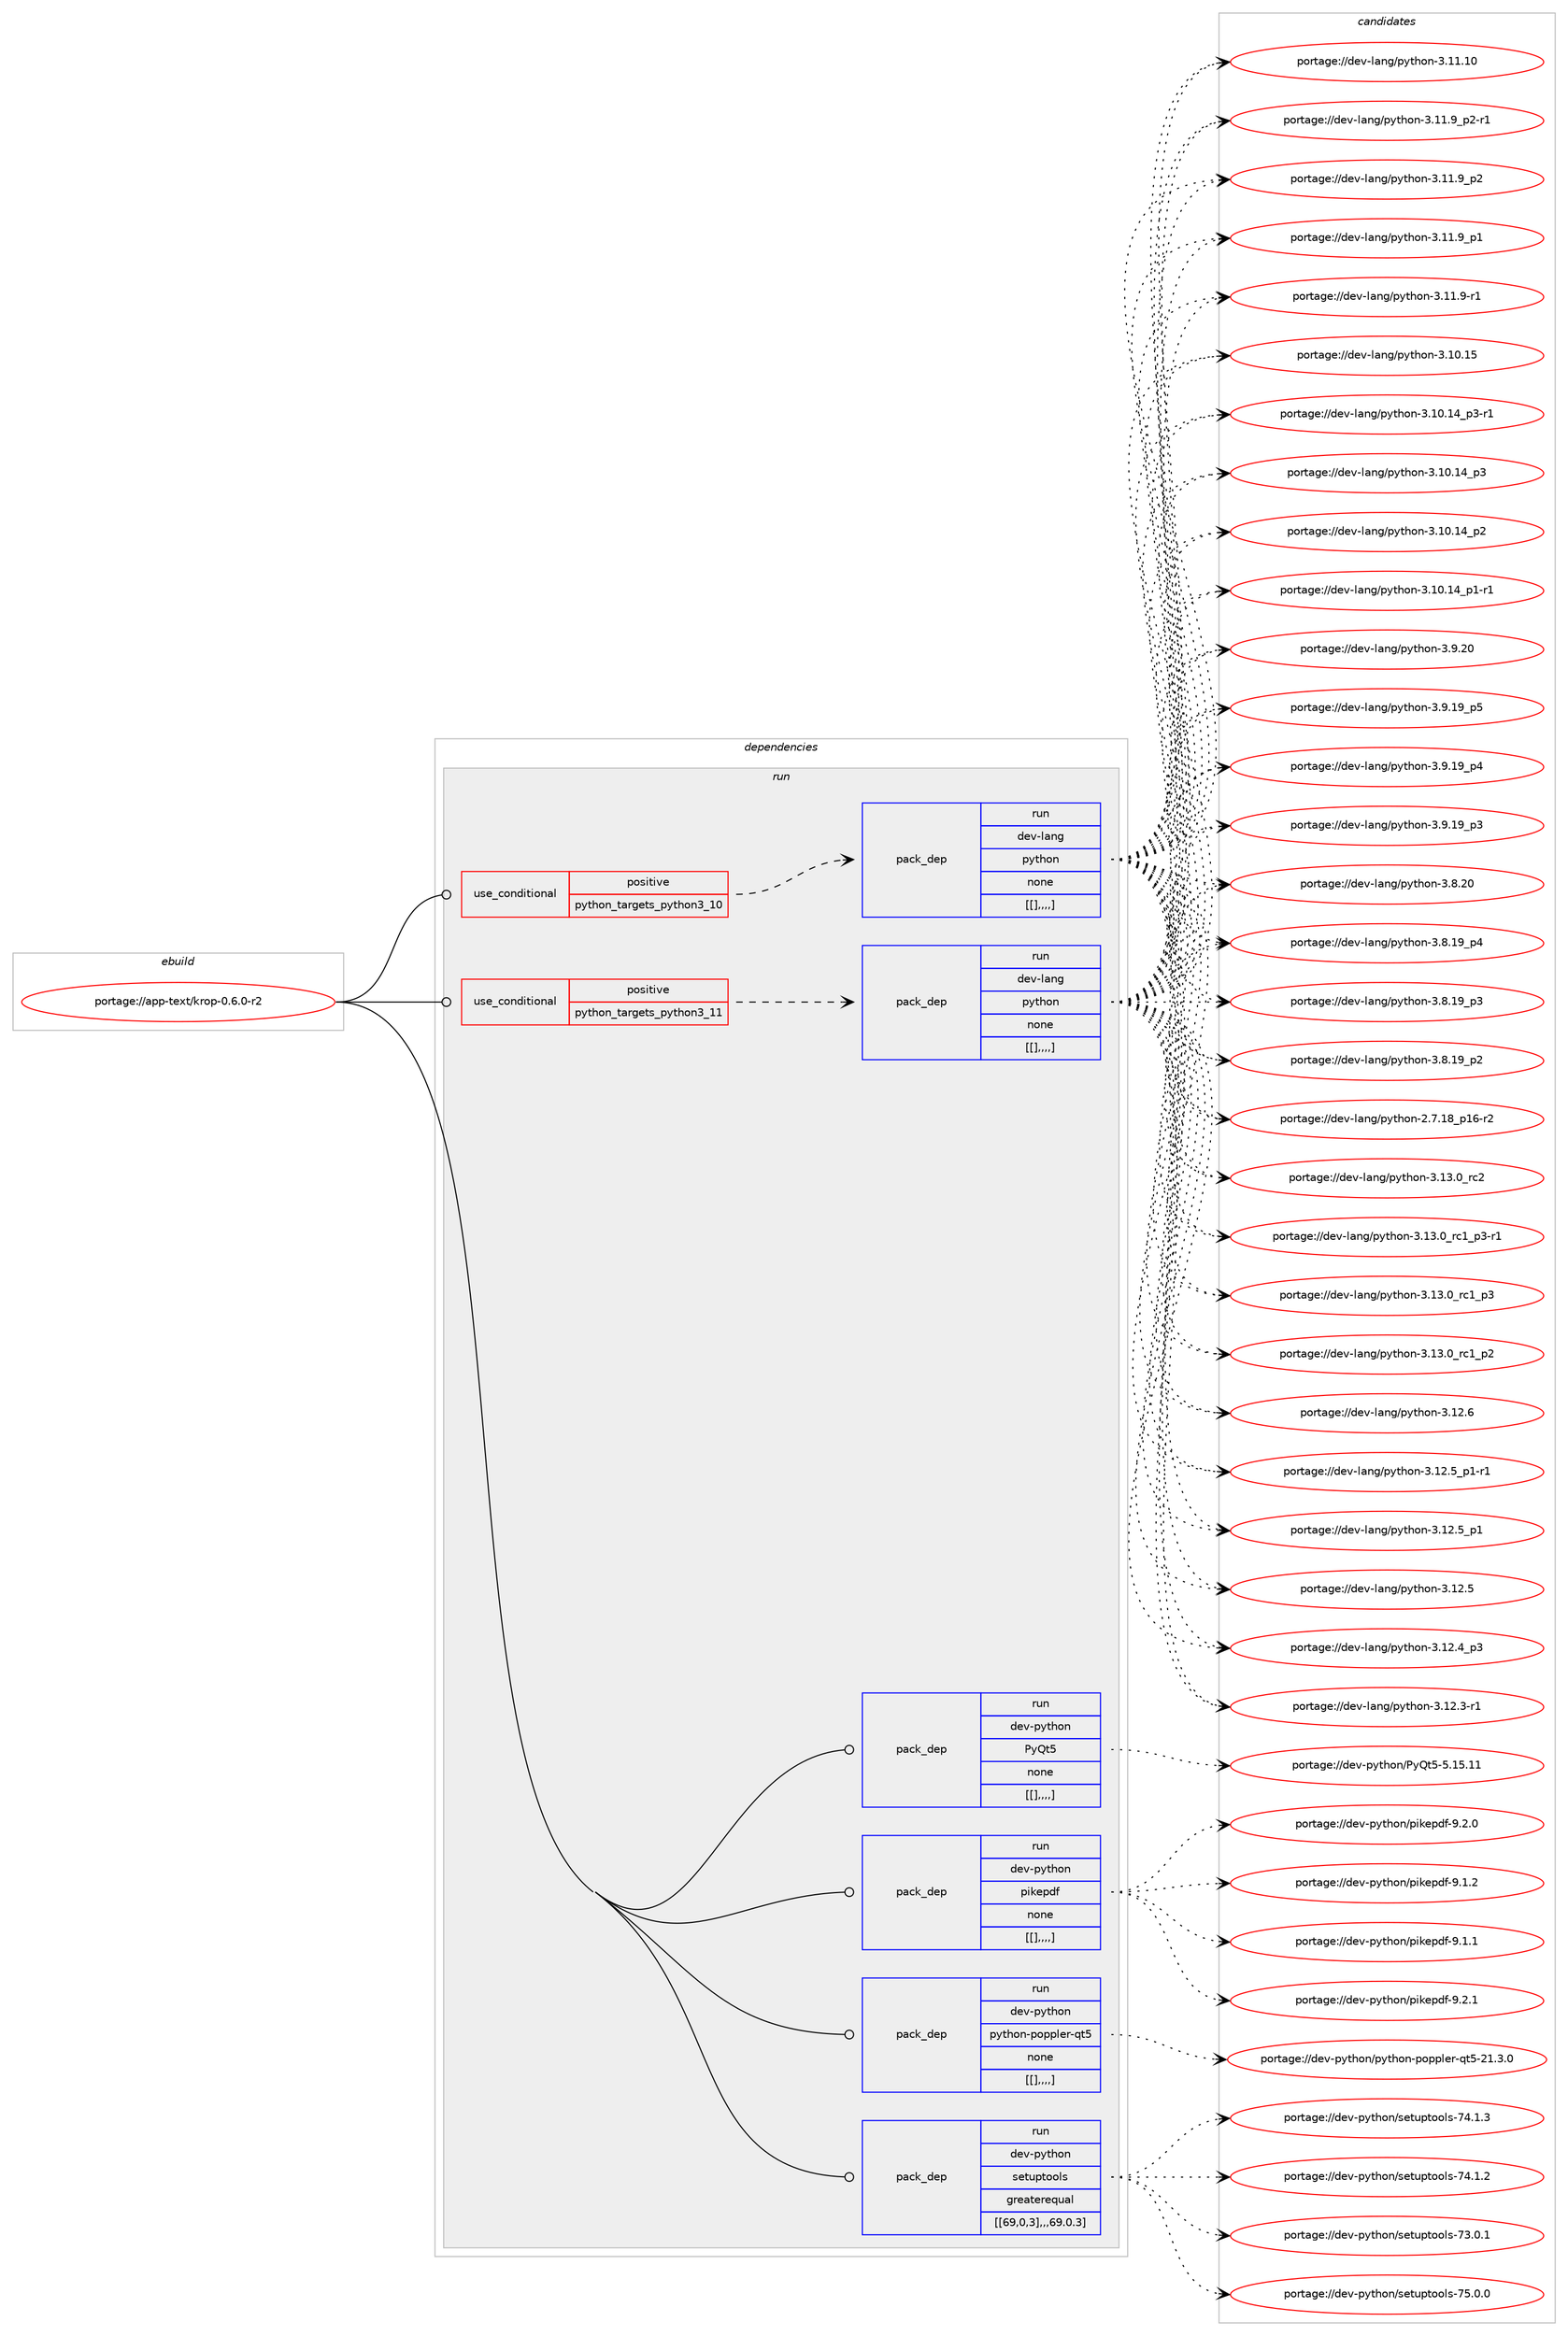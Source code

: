 digraph prolog {

# *************
# Graph options
# *************

newrank=true;
concentrate=true;
compound=true;
graph [rankdir=LR,fontname=Helvetica,fontsize=10,ranksep=1.5];#, ranksep=2.5, nodesep=0.2];
edge  [arrowhead=vee];
node  [fontname=Helvetica,fontsize=10];

# **********
# The ebuild
# **********

subgraph cluster_leftcol {
color=gray;
label=<<i>ebuild</i>>;
id [label="portage://app-text/krop-0.6.0-r2", color=red, width=4, href="../app-text/krop-0.6.0-r2.svg"];
}

# ****************
# The dependencies
# ****************

subgraph cluster_midcol {
color=gray;
label=<<i>dependencies</i>>;
subgraph cluster_compile {
fillcolor="#eeeeee";
style=filled;
label=<<i>compile</i>>;
}
subgraph cluster_compileandrun {
fillcolor="#eeeeee";
style=filled;
label=<<i>compile and run</i>>;
}
subgraph cluster_run {
fillcolor="#eeeeee";
style=filled;
label=<<i>run</i>>;
subgraph cond15353 {
dependency56265 [label=<<TABLE BORDER="0" CELLBORDER="1" CELLSPACING="0" CELLPADDING="4"><TR><TD ROWSPAN="3" CELLPADDING="10">use_conditional</TD></TR><TR><TD>positive</TD></TR><TR><TD>python_targets_python3_10</TD></TR></TABLE>>, shape=none, color=red];
subgraph pack40416 {
dependency56266 [label=<<TABLE BORDER="0" CELLBORDER="1" CELLSPACING="0" CELLPADDING="4" WIDTH="220"><TR><TD ROWSPAN="6" CELLPADDING="30">pack_dep</TD></TR><TR><TD WIDTH="110">run</TD></TR><TR><TD>dev-lang</TD></TR><TR><TD>python</TD></TR><TR><TD>none</TD></TR><TR><TD>[[],,,,]</TD></TR></TABLE>>, shape=none, color=blue];
}
dependency56265:e -> dependency56266:w [weight=20,style="dashed",arrowhead="vee"];
}
id:e -> dependency56265:w [weight=20,style="solid",arrowhead="odot"];
subgraph cond15354 {
dependency56267 [label=<<TABLE BORDER="0" CELLBORDER="1" CELLSPACING="0" CELLPADDING="4"><TR><TD ROWSPAN="3" CELLPADDING="10">use_conditional</TD></TR><TR><TD>positive</TD></TR><TR><TD>python_targets_python3_11</TD></TR></TABLE>>, shape=none, color=red];
subgraph pack40417 {
dependency56268 [label=<<TABLE BORDER="0" CELLBORDER="1" CELLSPACING="0" CELLPADDING="4" WIDTH="220"><TR><TD ROWSPAN="6" CELLPADDING="30">pack_dep</TD></TR><TR><TD WIDTH="110">run</TD></TR><TR><TD>dev-lang</TD></TR><TR><TD>python</TD></TR><TR><TD>none</TD></TR><TR><TD>[[],,,,]</TD></TR></TABLE>>, shape=none, color=blue];
}
dependency56267:e -> dependency56268:w [weight=20,style="dashed",arrowhead="vee"];
}
id:e -> dependency56267:w [weight=20,style="solid",arrowhead="odot"];
subgraph pack40418 {
dependency56269 [label=<<TABLE BORDER="0" CELLBORDER="1" CELLSPACING="0" CELLPADDING="4" WIDTH="220"><TR><TD ROWSPAN="6" CELLPADDING="30">pack_dep</TD></TR><TR><TD WIDTH="110">run</TD></TR><TR><TD>dev-python</TD></TR><TR><TD>PyQt5</TD></TR><TR><TD>none</TD></TR><TR><TD>[[],,,,]</TD></TR></TABLE>>, shape=none, color=blue];
}
id:e -> dependency56269:w [weight=20,style="solid",arrowhead="odot"];
subgraph pack40419 {
dependency56270 [label=<<TABLE BORDER="0" CELLBORDER="1" CELLSPACING="0" CELLPADDING="4" WIDTH="220"><TR><TD ROWSPAN="6" CELLPADDING="30">pack_dep</TD></TR><TR><TD WIDTH="110">run</TD></TR><TR><TD>dev-python</TD></TR><TR><TD>pikepdf</TD></TR><TR><TD>none</TD></TR><TR><TD>[[],,,,]</TD></TR></TABLE>>, shape=none, color=blue];
}
id:e -> dependency56270:w [weight=20,style="solid",arrowhead="odot"];
subgraph pack40420 {
dependency56271 [label=<<TABLE BORDER="0" CELLBORDER="1" CELLSPACING="0" CELLPADDING="4" WIDTH="220"><TR><TD ROWSPAN="6" CELLPADDING="30">pack_dep</TD></TR><TR><TD WIDTH="110">run</TD></TR><TR><TD>dev-python</TD></TR><TR><TD>python-poppler-qt5</TD></TR><TR><TD>none</TD></TR><TR><TD>[[],,,,]</TD></TR></TABLE>>, shape=none, color=blue];
}
id:e -> dependency56271:w [weight=20,style="solid",arrowhead="odot"];
subgraph pack40421 {
dependency56272 [label=<<TABLE BORDER="0" CELLBORDER="1" CELLSPACING="0" CELLPADDING="4" WIDTH="220"><TR><TD ROWSPAN="6" CELLPADDING="30">pack_dep</TD></TR><TR><TD WIDTH="110">run</TD></TR><TR><TD>dev-python</TD></TR><TR><TD>setuptools</TD></TR><TR><TD>greaterequal</TD></TR><TR><TD>[[69,0,3],,,69.0.3]</TD></TR></TABLE>>, shape=none, color=blue];
}
id:e -> dependency56272:w [weight=20,style="solid",arrowhead="odot"];
}
}

# **************
# The candidates
# **************

subgraph cluster_choices {
rank=same;
color=gray;
label=<<i>candidates</i>>;

subgraph choice40416 {
color=black;
nodesep=1;
choice10010111845108971101034711212111610411111045514649514648951149950 [label="portage://dev-lang/python-3.13.0_rc2", color=red, width=4,href="../dev-lang/python-3.13.0_rc2.svg"];
choice1001011184510897110103471121211161041111104551464951464895114994995112514511449 [label="portage://dev-lang/python-3.13.0_rc1_p3-r1", color=red, width=4,href="../dev-lang/python-3.13.0_rc1_p3-r1.svg"];
choice100101118451089711010347112121116104111110455146495146489511499499511251 [label="portage://dev-lang/python-3.13.0_rc1_p3", color=red, width=4,href="../dev-lang/python-3.13.0_rc1_p3.svg"];
choice100101118451089711010347112121116104111110455146495146489511499499511250 [label="portage://dev-lang/python-3.13.0_rc1_p2", color=red, width=4,href="../dev-lang/python-3.13.0_rc1_p2.svg"];
choice10010111845108971101034711212111610411111045514649504654 [label="portage://dev-lang/python-3.12.6", color=red, width=4,href="../dev-lang/python-3.12.6.svg"];
choice1001011184510897110103471121211161041111104551464950465395112494511449 [label="portage://dev-lang/python-3.12.5_p1-r1", color=red, width=4,href="../dev-lang/python-3.12.5_p1-r1.svg"];
choice100101118451089711010347112121116104111110455146495046539511249 [label="portage://dev-lang/python-3.12.5_p1", color=red, width=4,href="../dev-lang/python-3.12.5_p1.svg"];
choice10010111845108971101034711212111610411111045514649504653 [label="portage://dev-lang/python-3.12.5", color=red, width=4,href="../dev-lang/python-3.12.5.svg"];
choice100101118451089711010347112121116104111110455146495046529511251 [label="portage://dev-lang/python-3.12.4_p3", color=red, width=4,href="../dev-lang/python-3.12.4_p3.svg"];
choice100101118451089711010347112121116104111110455146495046514511449 [label="portage://dev-lang/python-3.12.3-r1", color=red, width=4,href="../dev-lang/python-3.12.3-r1.svg"];
choice1001011184510897110103471121211161041111104551464949464948 [label="portage://dev-lang/python-3.11.10", color=red, width=4,href="../dev-lang/python-3.11.10.svg"];
choice1001011184510897110103471121211161041111104551464949465795112504511449 [label="portage://dev-lang/python-3.11.9_p2-r1", color=red, width=4,href="../dev-lang/python-3.11.9_p2-r1.svg"];
choice100101118451089711010347112121116104111110455146494946579511250 [label="portage://dev-lang/python-3.11.9_p2", color=red, width=4,href="../dev-lang/python-3.11.9_p2.svg"];
choice100101118451089711010347112121116104111110455146494946579511249 [label="portage://dev-lang/python-3.11.9_p1", color=red, width=4,href="../dev-lang/python-3.11.9_p1.svg"];
choice100101118451089711010347112121116104111110455146494946574511449 [label="portage://dev-lang/python-3.11.9-r1", color=red, width=4,href="../dev-lang/python-3.11.9-r1.svg"];
choice1001011184510897110103471121211161041111104551464948464953 [label="portage://dev-lang/python-3.10.15", color=red, width=4,href="../dev-lang/python-3.10.15.svg"];
choice100101118451089711010347112121116104111110455146494846495295112514511449 [label="portage://dev-lang/python-3.10.14_p3-r1", color=red, width=4,href="../dev-lang/python-3.10.14_p3-r1.svg"];
choice10010111845108971101034711212111610411111045514649484649529511251 [label="portage://dev-lang/python-3.10.14_p3", color=red, width=4,href="../dev-lang/python-3.10.14_p3.svg"];
choice10010111845108971101034711212111610411111045514649484649529511250 [label="portage://dev-lang/python-3.10.14_p2", color=red, width=4,href="../dev-lang/python-3.10.14_p2.svg"];
choice100101118451089711010347112121116104111110455146494846495295112494511449 [label="portage://dev-lang/python-3.10.14_p1-r1", color=red, width=4,href="../dev-lang/python-3.10.14_p1-r1.svg"];
choice10010111845108971101034711212111610411111045514657465048 [label="portage://dev-lang/python-3.9.20", color=red, width=4,href="../dev-lang/python-3.9.20.svg"];
choice100101118451089711010347112121116104111110455146574649579511253 [label="portage://dev-lang/python-3.9.19_p5", color=red, width=4,href="../dev-lang/python-3.9.19_p5.svg"];
choice100101118451089711010347112121116104111110455146574649579511252 [label="portage://dev-lang/python-3.9.19_p4", color=red, width=4,href="../dev-lang/python-3.9.19_p4.svg"];
choice100101118451089711010347112121116104111110455146574649579511251 [label="portage://dev-lang/python-3.9.19_p3", color=red, width=4,href="../dev-lang/python-3.9.19_p3.svg"];
choice10010111845108971101034711212111610411111045514656465048 [label="portage://dev-lang/python-3.8.20", color=red, width=4,href="../dev-lang/python-3.8.20.svg"];
choice100101118451089711010347112121116104111110455146564649579511252 [label="portage://dev-lang/python-3.8.19_p4", color=red, width=4,href="../dev-lang/python-3.8.19_p4.svg"];
choice100101118451089711010347112121116104111110455146564649579511251 [label="portage://dev-lang/python-3.8.19_p3", color=red, width=4,href="../dev-lang/python-3.8.19_p3.svg"];
choice100101118451089711010347112121116104111110455146564649579511250 [label="portage://dev-lang/python-3.8.19_p2", color=red, width=4,href="../dev-lang/python-3.8.19_p2.svg"];
choice100101118451089711010347112121116104111110455046554649569511249544511450 [label="portage://dev-lang/python-2.7.18_p16-r2", color=red, width=4,href="../dev-lang/python-2.7.18_p16-r2.svg"];
dependency56266:e -> choice10010111845108971101034711212111610411111045514649514648951149950:w [style=dotted,weight="100"];
dependency56266:e -> choice1001011184510897110103471121211161041111104551464951464895114994995112514511449:w [style=dotted,weight="100"];
dependency56266:e -> choice100101118451089711010347112121116104111110455146495146489511499499511251:w [style=dotted,weight="100"];
dependency56266:e -> choice100101118451089711010347112121116104111110455146495146489511499499511250:w [style=dotted,weight="100"];
dependency56266:e -> choice10010111845108971101034711212111610411111045514649504654:w [style=dotted,weight="100"];
dependency56266:e -> choice1001011184510897110103471121211161041111104551464950465395112494511449:w [style=dotted,weight="100"];
dependency56266:e -> choice100101118451089711010347112121116104111110455146495046539511249:w [style=dotted,weight="100"];
dependency56266:e -> choice10010111845108971101034711212111610411111045514649504653:w [style=dotted,weight="100"];
dependency56266:e -> choice100101118451089711010347112121116104111110455146495046529511251:w [style=dotted,weight="100"];
dependency56266:e -> choice100101118451089711010347112121116104111110455146495046514511449:w [style=dotted,weight="100"];
dependency56266:e -> choice1001011184510897110103471121211161041111104551464949464948:w [style=dotted,weight="100"];
dependency56266:e -> choice1001011184510897110103471121211161041111104551464949465795112504511449:w [style=dotted,weight="100"];
dependency56266:e -> choice100101118451089711010347112121116104111110455146494946579511250:w [style=dotted,weight="100"];
dependency56266:e -> choice100101118451089711010347112121116104111110455146494946579511249:w [style=dotted,weight="100"];
dependency56266:e -> choice100101118451089711010347112121116104111110455146494946574511449:w [style=dotted,weight="100"];
dependency56266:e -> choice1001011184510897110103471121211161041111104551464948464953:w [style=dotted,weight="100"];
dependency56266:e -> choice100101118451089711010347112121116104111110455146494846495295112514511449:w [style=dotted,weight="100"];
dependency56266:e -> choice10010111845108971101034711212111610411111045514649484649529511251:w [style=dotted,weight="100"];
dependency56266:e -> choice10010111845108971101034711212111610411111045514649484649529511250:w [style=dotted,weight="100"];
dependency56266:e -> choice100101118451089711010347112121116104111110455146494846495295112494511449:w [style=dotted,weight="100"];
dependency56266:e -> choice10010111845108971101034711212111610411111045514657465048:w [style=dotted,weight="100"];
dependency56266:e -> choice100101118451089711010347112121116104111110455146574649579511253:w [style=dotted,weight="100"];
dependency56266:e -> choice100101118451089711010347112121116104111110455146574649579511252:w [style=dotted,weight="100"];
dependency56266:e -> choice100101118451089711010347112121116104111110455146574649579511251:w [style=dotted,weight="100"];
dependency56266:e -> choice10010111845108971101034711212111610411111045514656465048:w [style=dotted,weight="100"];
dependency56266:e -> choice100101118451089711010347112121116104111110455146564649579511252:w [style=dotted,weight="100"];
dependency56266:e -> choice100101118451089711010347112121116104111110455146564649579511251:w [style=dotted,weight="100"];
dependency56266:e -> choice100101118451089711010347112121116104111110455146564649579511250:w [style=dotted,weight="100"];
dependency56266:e -> choice100101118451089711010347112121116104111110455046554649569511249544511450:w [style=dotted,weight="100"];
}
subgraph choice40417 {
color=black;
nodesep=1;
choice10010111845108971101034711212111610411111045514649514648951149950 [label="portage://dev-lang/python-3.13.0_rc2", color=red, width=4,href="../dev-lang/python-3.13.0_rc2.svg"];
choice1001011184510897110103471121211161041111104551464951464895114994995112514511449 [label="portage://dev-lang/python-3.13.0_rc1_p3-r1", color=red, width=4,href="../dev-lang/python-3.13.0_rc1_p3-r1.svg"];
choice100101118451089711010347112121116104111110455146495146489511499499511251 [label="portage://dev-lang/python-3.13.0_rc1_p3", color=red, width=4,href="../dev-lang/python-3.13.0_rc1_p3.svg"];
choice100101118451089711010347112121116104111110455146495146489511499499511250 [label="portage://dev-lang/python-3.13.0_rc1_p2", color=red, width=4,href="../dev-lang/python-3.13.0_rc1_p2.svg"];
choice10010111845108971101034711212111610411111045514649504654 [label="portage://dev-lang/python-3.12.6", color=red, width=4,href="../dev-lang/python-3.12.6.svg"];
choice1001011184510897110103471121211161041111104551464950465395112494511449 [label="portage://dev-lang/python-3.12.5_p1-r1", color=red, width=4,href="../dev-lang/python-3.12.5_p1-r1.svg"];
choice100101118451089711010347112121116104111110455146495046539511249 [label="portage://dev-lang/python-3.12.5_p1", color=red, width=4,href="../dev-lang/python-3.12.5_p1.svg"];
choice10010111845108971101034711212111610411111045514649504653 [label="portage://dev-lang/python-3.12.5", color=red, width=4,href="../dev-lang/python-3.12.5.svg"];
choice100101118451089711010347112121116104111110455146495046529511251 [label="portage://dev-lang/python-3.12.4_p3", color=red, width=4,href="../dev-lang/python-3.12.4_p3.svg"];
choice100101118451089711010347112121116104111110455146495046514511449 [label="portage://dev-lang/python-3.12.3-r1", color=red, width=4,href="../dev-lang/python-3.12.3-r1.svg"];
choice1001011184510897110103471121211161041111104551464949464948 [label="portage://dev-lang/python-3.11.10", color=red, width=4,href="../dev-lang/python-3.11.10.svg"];
choice1001011184510897110103471121211161041111104551464949465795112504511449 [label="portage://dev-lang/python-3.11.9_p2-r1", color=red, width=4,href="../dev-lang/python-3.11.9_p2-r1.svg"];
choice100101118451089711010347112121116104111110455146494946579511250 [label="portage://dev-lang/python-3.11.9_p2", color=red, width=4,href="../dev-lang/python-3.11.9_p2.svg"];
choice100101118451089711010347112121116104111110455146494946579511249 [label="portage://dev-lang/python-3.11.9_p1", color=red, width=4,href="../dev-lang/python-3.11.9_p1.svg"];
choice100101118451089711010347112121116104111110455146494946574511449 [label="portage://dev-lang/python-3.11.9-r1", color=red, width=4,href="../dev-lang/python-3.11.9-r1.svg"];
choice1001011184510897110103471121211161041111104551464948464953 [label="portage://dev-lang/python-3.10.15", color=red, width=4,href="../dev-lang/python-3.10.15.svg"];
choice100101118451089711010347112121116104111110455146494846495295112514511449 [label="portage://dev-lang/python-3.10.14_p3-r1", color=red, width=4,href="../dev-lang/python-3.10.14_p3-r1.svg"];
choice10010111845108971101034711212111610411111045514649484649529511251 [label="portage://dev-lang/python-3.10.14_p3", color=red, width=4,href="../dev-lang/python-3.10.14_p3.svg"];
choice10010111845108971101034711212111610411111045514649484649529511250 [label="portage://dev-lang/python-3.10.14_p2", color=red, width=4,href="../dev-lang/python-3.10.14_p2.svg"];
choice100101118451089711010347112121116104111110455146494846495295112494511449 [label="portage://dev-lang/python-3.10.14_p1-r1", color=red, width=4,href="../dev-lang/python-3.10.14_p1-r1.svg"];
choice10010111845108971101034711212111610411111045514657465048 [label="portage://dev-lang/python-3.9.20", color=red, width=4,href="../dev-lang/python-3.9.20.svg"];
choice100101118451089711010347112121116104111110455146574649579511253 [label="portage://dev-lang/python-3.9.19_p5", color=red, width=4,href="../dev-lang/python-3.9.19_p5.svg"];
choice100101118451089711010347112121116104111110455146574649579511252 [label="portage://dev-lang/python-3.9.19_p4", color=red, width=4,href="../dev-lang/python-3.9.19_p4.svg"];
choice100101118451089711010347112121116104111110455146574649579511251 [label="portage://dev-lang/python-3.9.19_p3", color=red, width=4,href="../dev-lang/python-3.9.19_p3.svg"];
choice10010111845108971101034711212111610411111045514656465048 [label="portage://dev-lang/python-3.8.20", color=red, width=4,href="../dev-lang/python-3.8.20.svg"];
choice100101118451089711010347112121116104111110455146564649579511252 [label="portage://dev-lang/python-3.8.19_p4", color=red, width=4,href="../dev-lang/python-3.8.19_p4.svg"];
choice100101118451089711010347112121116104111110455146564649579511251 [label="portage://dev-lang/python-3.8.19_p3", color=red, width=4,href="../dev-lang/python-3.8.19_p3.svg"];
choice100101118451089711010347112121116104111110455146564649579511250 [label="portage://dev-lang/python-3.8.19_p2", color=red, width=4,href="../dev-lang/python-3.8.19_p2.svg"];
choice100101118451089711010347112121116104111110455046554649569511249544511450 [label="portage://dev-lang/python-2.7.18_p16-r2", color=red, width=4,href="../dev-lang/python-2.7.18_p16-r2.svg"];
dependency56268:e -> choice10010111845108971101034711212111610411111045514649514648951149950:w [style=dotted,weight="100"];
dependency56268:e -> choice1001011184510897110103471121211161041111104551464951464895114994995112514511449:w [style=dotted,weight="100"];
dependency56268:e -> choice100101118451089711010347112121116104111110455146495146489511499499511251:w [style=dotted,weight="100"];
dependency56268:e -> choice100101118451089711010347112121116104111110455146495146489511499499511250:w [style=dotted,weight="100"];
dependency56268:e -> choice10010111845108971101034711212111610411111045514649504654:w [style=dotted,weight="100"];
dependency56268:e -> choice1001011184510897110103471121211161041111104551464950465395112494511449:w [style=dotted,weight="100"];
dependency56268:e -> choice100101118451089711010347112121116104111110455146495046539511249:w [style=dotted,weight="100"];
dependency56268:e -> choice10010111845108971101034711212111610411111045514649504653:w [style=dotted,weight="100"];
dependency56268:e -> choice100101118451089711010347112121116104111110455146495046529511251:w [style=dotted,weight="100"];
dependency56268:e -> choice100101118451089711010347112121116104111110455146495046514511449:w [style=dotted,weight="100"];
dependency56268:e -> choice1001011184510897110103471121211161041111104551464949464948:w [style=dotted,weight="100"];
dependency56268:e -> choice1001011184510897110103471121211161041111104551464949465795112504511449:w [style=dotted,weight="100"];
dependency56268:e -> choice100101118451089711010347112121116104111110455146494946579511250:w [style=dotted,weight="100"];
dependency56268:e -> choice100101118451089711010347112121116104111110455146494946579511249:w [style=dotted,weight="100"];
dependency56268:e -> choice100101118451089711010347112121116104111110455146494946574511449:w [style=dotted,weight="100"];
dependency56268:e -> choice1001011184510897110103471121211161041111104551464948464953:w [style=dotted,weight="100"];
dependency56268:e -> choice100101118451089711010347112121116104111110455146494846495295112514511449:w [style=dotted,weight="100"];
dependency56268:e -> choice10010111845108971101034711212111610411111045514649484649529511251:w [style=dotted,weight="100"];
dependency56268:e -> choice10010111845108971101034711212111610411111045514649484649529511250:w [style=dotted,weight="100"];
dependency56268:e -> choice100101118451089711010347112121116104111110455146494846495295112494511449:w [style=dotted,weight="100"];
dependency56268:e -> choice10010111845108971101034711212111610411111045514657465048:w [style=dotted,weight="100"];
dependency56268:e -> choice100101118451089711010347112121116104111110455146574649579511253:w [style=dotted,weight="100"];
dependency56268:e -> choice100101118451089711010347112121116104111110455146574649579511252:w [style=dotted,weight="100"];
dependency56268:e -> choice100101118451089711010347112121116104111110455146574649579511251:w [style=dotted,weight="100"];
dependency56268:e -> choice10010111845108971101034711212111610411111045514656465048:w [style=dotted,weight="100"];
dependency56268:e -> choice100101118451089711010347112121116104111110455146564649579511252:w [style=dotted,weight="100"];
dependency56268:e -> choice100101118451089711010347112121116104111110455146564649579511251:w [style=dotted,weight="100"];
dependency56268:e -> choice100101118451089711010347112121116104111110455146564649579511250:w [style=dotted,weight="100"];
dependency56268:e -> choice100101118451089711010347112121116104111110455046554649569511249544511450:w [style=dotted,weight="100"];
}
subgraph choice40418 {
color=black;
nodesep=1;
choice10010111845112121116104111110478012181116534553464953464949 [label="portage://dev-python/PyQt5-5.15.11", color=red, width=4,href="../dev-python/PyQt5-5.15.11.svg"];
dependency56269:e -> choice10010111845112121116104111110478012181116534553464953464949:w [style=dotted,weight="100"];
}
subgraph choice40419 {
color=black;
nodesep=1;
choice1001011184511212111610411111047112105107101112100102455746504649 [label="portage://dev-python/pikepdf-9.2.1", color=red, width=4,href="../dev-python/pikepdf-9.2.1.svg"];
choice1001011184511212111610411111047112105107101112100102455746504648 [label="portage://dev-python/pikepdf-9.2.0", color=red, width=4,href="../dev-python/pikepdf-9.2.0.svg"];
choice1001011184511212111610411111047112105107101112100102455746494650 [label="portage://dev-python/pikepdf-9.1.2", color=red, width=4,href="../dev-python/pikepdf-9.1.2.svg"];
choice1001011184511212111610411111047112105107101112100102455746494649 [label="portage://dev-python/pikepdf-9.1.1", color=red, width=4,href="../dev-python/pikepdf-9.1.1.svg"];
dependency56270:e -> choice1001011184511212111610411111047112105107101112100102455746504649:w [style=dotted,weight="100"];
dependency56270:e -> choice1001011184511212111610411111047112105107101112100102455746504648:w [style=dotted,weight="100"];
dependency56270:e -> choice1001011184511212111610411111047112105107101112100102455746494650:w [style=dotted,weight="100"];
dependency56270:e -> choice1001011184511212111610411111047112105107101112100102455746494649:w [style=dotted,weight="100"];
}
subgraph choice40420 {
color=black;
nodesep=1;
choice100101118451121211161041111104711212111610411111045112111112112108101114451131165345504946514648 [label="portage://dev-python/python-poppler-qt5-21.3.0", color=red, width=4,href="../dev-python/python-poppler-qt5-21.3.0.svg"];
dependency56271:e -> choice100101118451121211161041111104711212111610411111045112111112112108101114451131165345504946514648:w [style=dotted,weight="100"];
}
subgraph choice40421 {
color=black;
nodesep=1;
choice100101118451121211161041111104711510111611711211611111110811545555346484648 [label="portage://dev-python/setuptools-75.0.0", color=red, width=4,href="../dev-python/setuptools-75.0.0.svg"];
choice100101118451121211161041111104711510111611711211611111110811545555246494651 [label="portage://dev-python/setuptools-74.1.3", color=red, width=4,href="../dev-python/setuptools-74.1.3.svg"];
choice100101118451121211161041111104711510111611711211611111110811545555246494650 [label="portage://dev-python/setuptools-74.1.2", color=red, width=4,href="../dev-python/setuptools-74.1.2.svg"];
choice100101118451121211161041111104711510111611711211611111110811545555146484649 [label="portage://dev-python/setuptools-73.0.1", color=red, width=4,href="../dev-python/setuptools-73.0.1.svg"];
dependency56272:e -> choice100101118451121211161041111104711510111611711211611111110811545555346484648:w [style=dotted,weight="100"];
dependency56272:e -> choice100101118451121211161041111104711510111611711211611111110811545555246494651:w [style=dotted,weight="100"];
dependency56272:e -> choice100101118451121211161041111104711510111611711211611111110811545555246494650:w [style=dotted,weight="100"];
dependency56272:e -> choice100101118451121211161041111104711510111611711211611111110811545555146484649:w [style=dotted,weight="100"];
}
}

}

